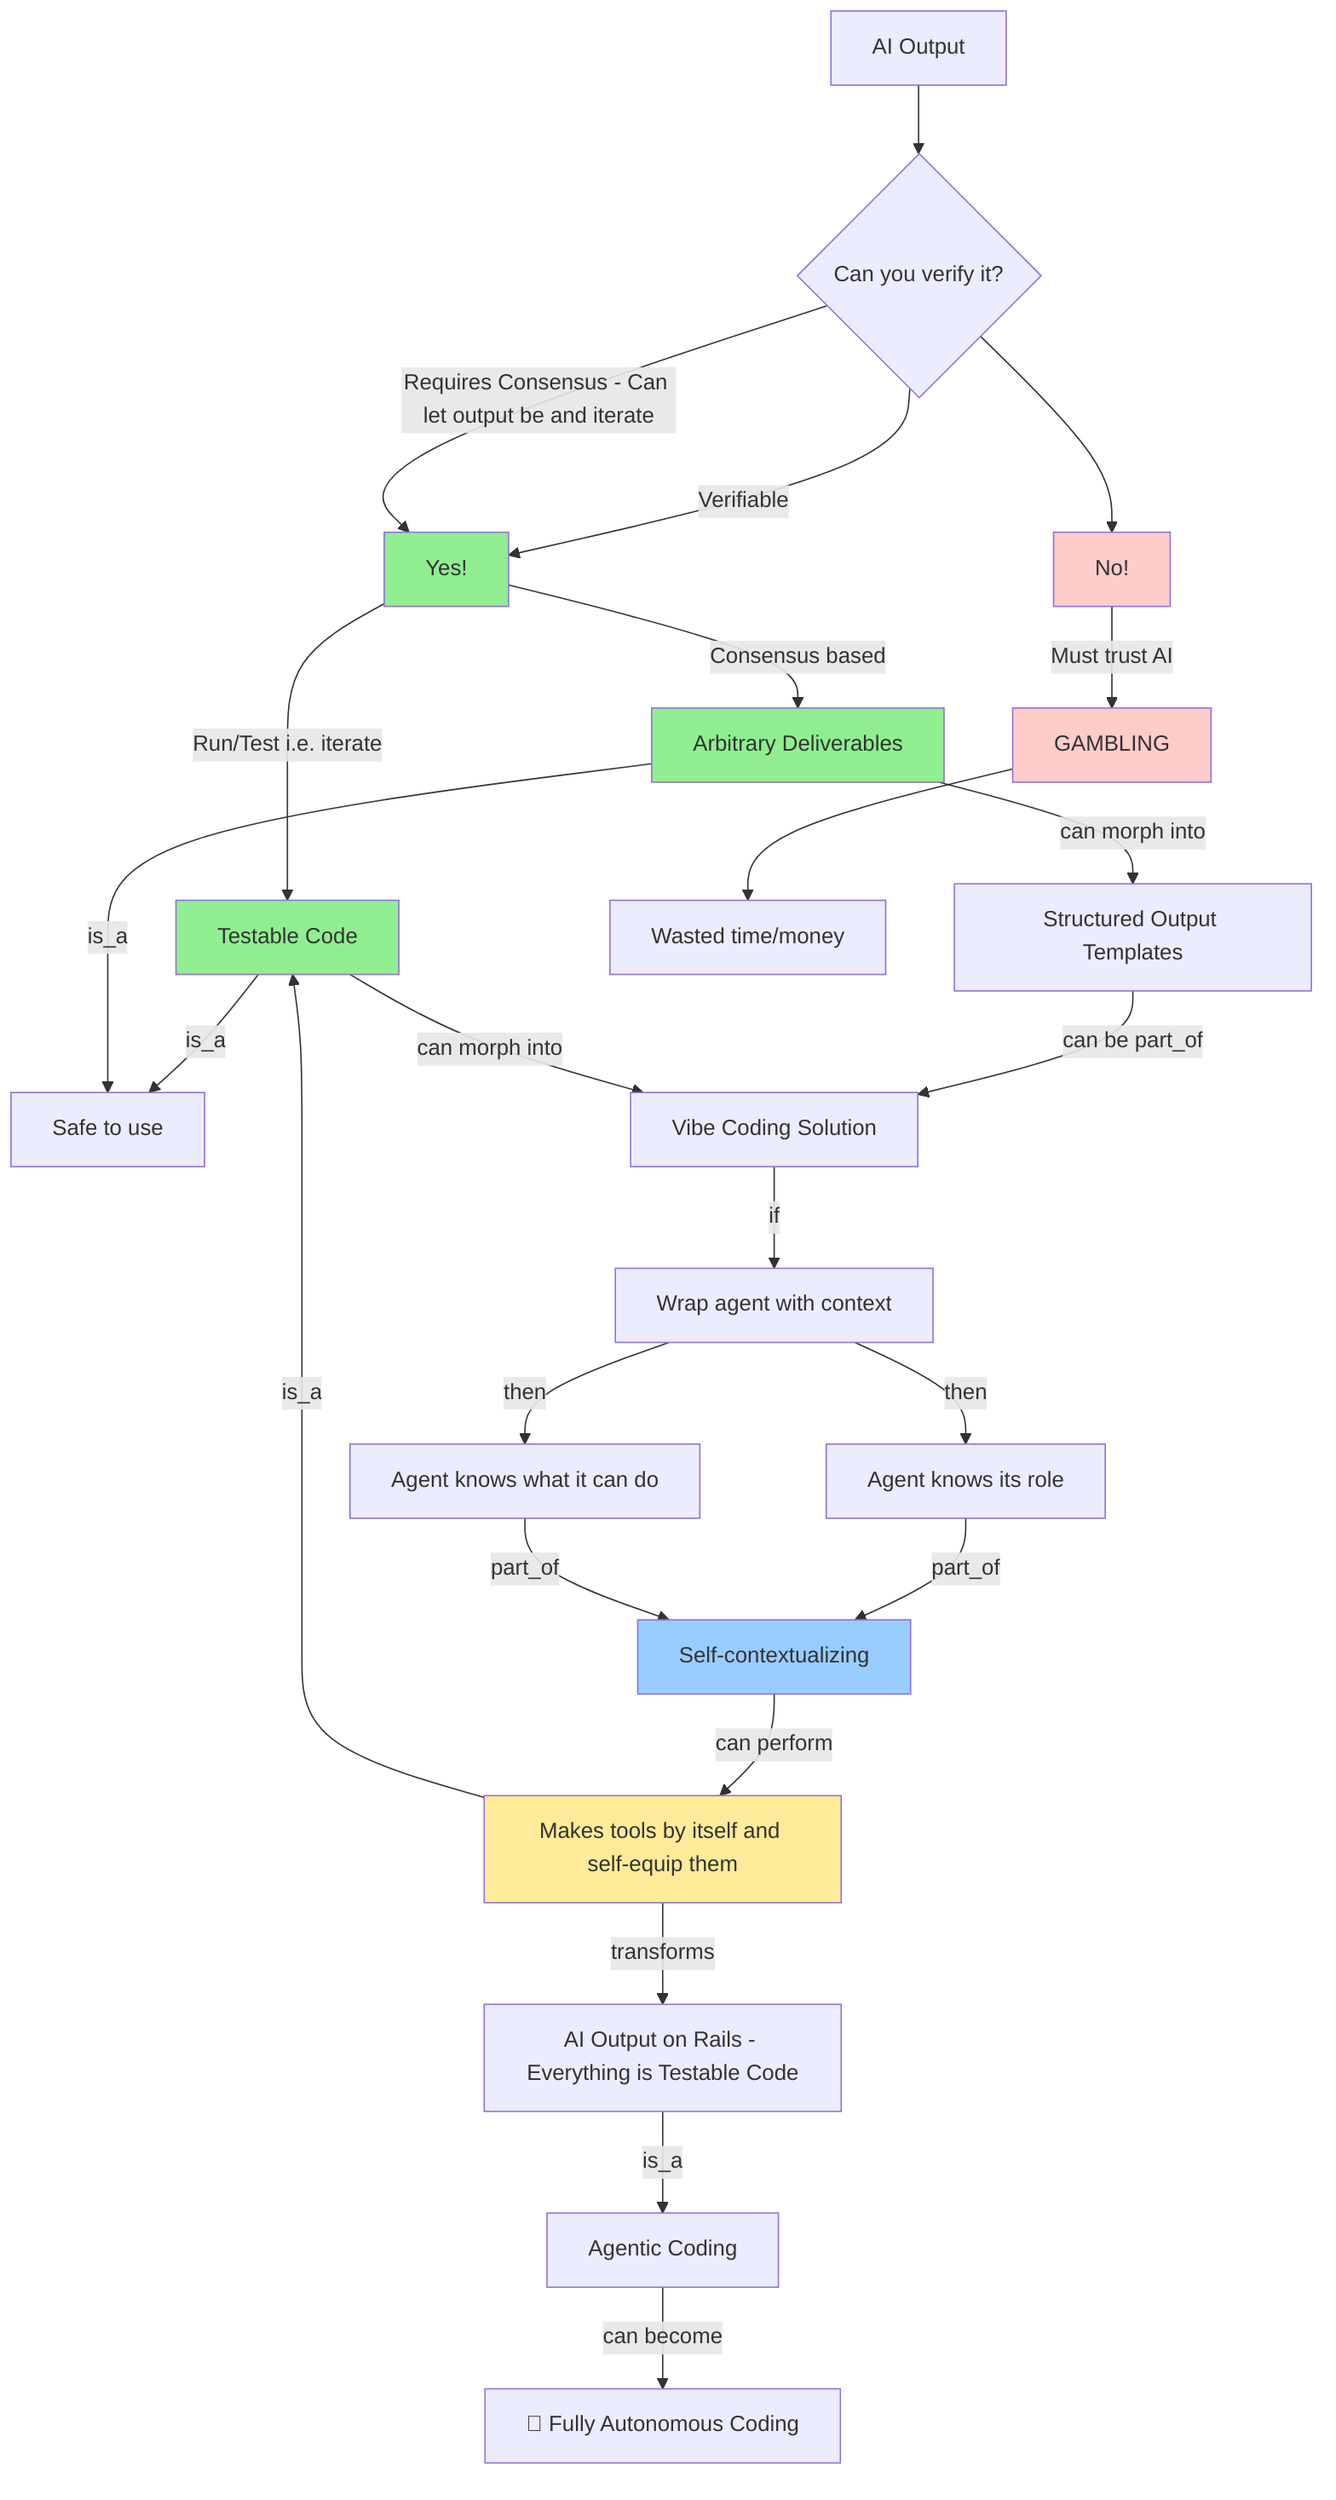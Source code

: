 flowchart TD
    A[AI Output] --> B{Can you verify it?}
    B -->|Verifiable| N[Yes!]
    N -->|Run/Test i.e. iterate| C[Testable Code]
    B -->|Requires Consensus - Can let output be and iterate| N
    N -->|Consensus based| D[Arbitrary Deliverables]
    B --> O[No!]
    O --> |Must trust AI| E[GAMBLING]
    
    C -->|is_a| F[Safe to use]
    D -->|is_a| F
    D -->|can morph into| S[Structured Output Templates]
    S -->|can be part_of| H
    E --> G[Wasted time/money]
    
    H[Vibe Coding Solution] -->|if| I[Wrap agent with context]
    I -->|then| J[Agent knows its role]
    I -->|then| K[Agent knows what it can do]
    J -->|part_of| L[Self-contextualizing]
    K -->|part_of| L
    L -->|can perform| M[Makes tools by itself and self-equip them]
    M -->|is_a| C
    C -->|can morph into| H
    M -->|transforms| P[AI Output on Rails - Everything is Testable Code]
    P -->|is_a| Q[Agentic Coding]
    Q -->|can become| R[🏁 Fully Autonomous Coding]
    
    style C fill:#90EE90
    style D fill:#90EE90
    style E fill:#ffcccc
    style O fill:#ffcccc
    style N fill:#90EE90
    style M fill:#ffeb99
    style L fill:#99ccff